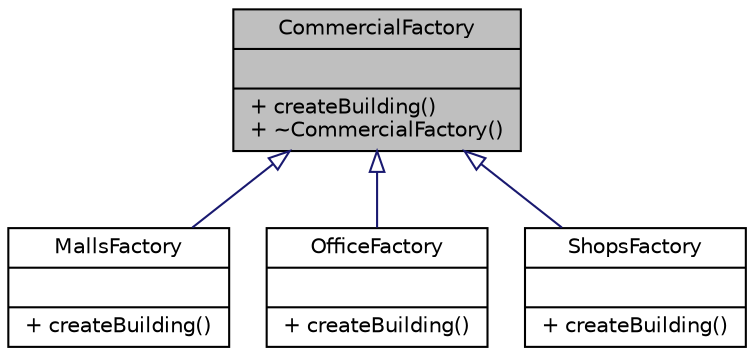 digraph "CommercialFactory"
{
 // LATEX_PDF_SIZE
  edge [fontname="Helvetica",fontsize="10",labelfontname="Helvetica",labelfontsize="10"];
  node [fontname="Helvetica",fontsize="10",shape=record];
  Node1 [label="{CommercialFactory\n||+ createBuilding()\l+ ~CommercialFactory()\l}",height=0.2,width=0.4,color="black", fillcolor="grey75", style="filled", fontcolor="black",tooltip="Abstract factory class for creating commercial buildings."];
  Node1 -> Node2 [dir="back",color="midnightblue",fontsize="10",style="solid",arrowtail="onormal",fontname="Helvetica"];
  Node2 [label="{MallsFactory\n||+ createBuilding()\l}",height=0.2,width=0.4,color="black", fillcolor="white", style="filled",URL="$classMallsFactory.html",tooltip="Factory class for creating Mall buildings."];
  Node1 -> Node3 [dir="back",color="midnightblue",fontsize="10",style="solid",arrowtail="onormal",fontname="Helvetica"];
  Node3 [label="{OfficeFactory\n||+ createBuilding()\l}",height=0.2,width=0.4,color="black", fillcolor="white", style="filled",URL="$classOfficeFactory.html",tooltip="Factory class for creating Office buildings."];
  Node1 -> Node4 [dir="back",color="midnightblue",fontsize="10",style="solid",arrowtail="onormal",fontname="Helvetica"];
  Node4 [label="{ShopsFactory\n||+ createBuilding()\l}",height=0.2,width=0.4,color="black", fillcolor="white", style="filled",URL="$classShopsFactory.html",tooltip="Factory class for creating shop buildings."];
}
